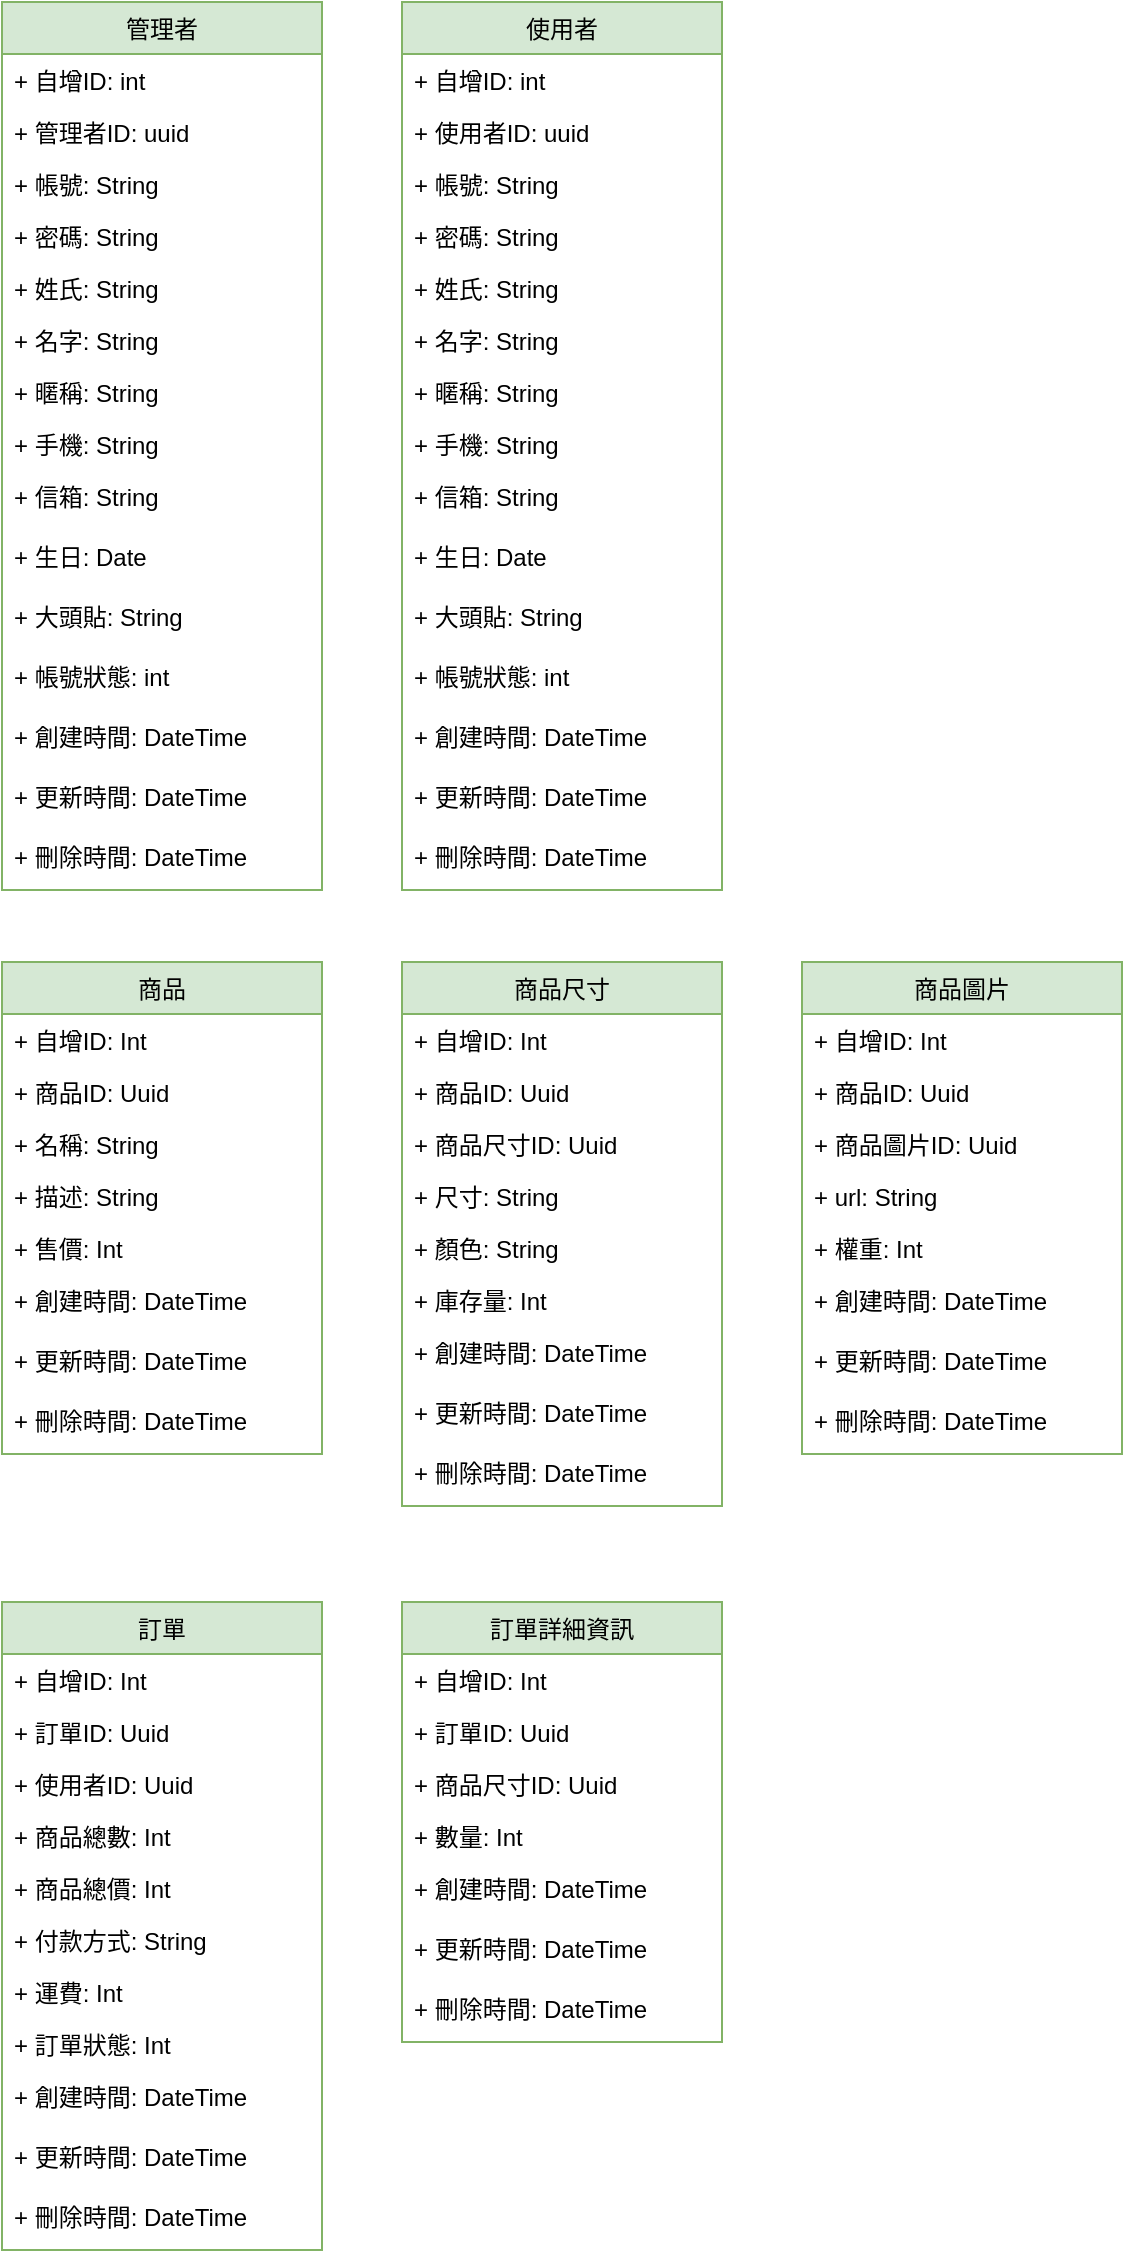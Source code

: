 <mxfile version="14.5.1" type="device"><diagram id="C5RBs43oDa-KdzZeNtuy" name="Page-1"><mxGraphModel dx="786" dy="625" grid="1" gridSize="10" guides="1" tooltips="1" connect="1" arrows="1" fold="1" page="1" pageScale="1" pageWidth="827" pageHeight="1169" math="0" shadow="0"><root><mxCell id="WIyWlLk6GJQsqaUBKTNV-0"/><mxCell id="WIyWlLk6GJQsqaUBKTNV-1" parent="WIyWlLk6GJQsqaUBKTNV-0"/><mxCell id="1y0_K7UkemjhAfGHXKIG-6" value="使用者" style="swimlane;fontStyle=0;childLayout=stackLayout;horizontal=1;startSize=26;fillColor=#d5e8d4;horizontalStack=0;resizeParent=1;resizeParentMax=0;resizeLast=0;collapsible=1;marginBottom=0;strokeColor=#82b366;" vertex="1" parent="WIyWlLk6GJQsqaUBKTNV-1"><mxGeometry x="240" y="40" width="160" height="444" as="geometry"><mxRectangle x="40" y="40" width="70" height="26" as="alternateBounds"/></mxGeometry></mxCell><mxCell id="1y0_K7UkemjhAfGHXKIG-44" value="+ 自增ID: int" style="text;strokeColor=none;fillColor=none;align=left;verticalAlign=top;spacingLeft=4;spacingRight=4;overflow=hidden;rotatable=0;points=[[0,0.5],[1,0.5]];portConstraint=eastwest;" vertex="1" parent="1y0_K7UkemjhAfGHXKIG-6"><mxGeometry y="26" width="160" height="26" as="geometry"/></mxCell><mxCell id="1y0_K7UkemjhAfGHXKIG-45" value="+ 使用者ID: uuid" style="text;strokeColor=none;fillColor=none;align=left;verticalAlign=top;spacingLeft=4;spacingRight=4;overflow=hidden;rotatable=0;points=[[0,0.5],[1,0.5]];portConstraint=eastwest;" vertex="1" parent="1y0_K7UkemjhAfGHXKIG-6"><mxGeometry y="52" width="160" height="26" as="geometry"/></mxCell><mxCell id="1y0_K7UkemjhAfGHXKIG-20" value="+ 帳號: String" style="text;strokeColor=none;fillColor=none;align=left;verticalAlign=top;spacingLeft=4;spacingRight=4;overflow=hidden;rotatable=0;points=[[0,0.5],[1,0.5]];portConstraint=eastwest;" vertex="1" parent="1y0_K7UkemjhAfGHXKIG-6"><mxGeometry y="78" width="160" height="26" as="geometry"/></mxCell><mxCell id="1y0_K7UkemjhAfGHXKIG-21" value="+ 密碼: String" style="text;strokeColor=none;fillColor=none;align=left;verticalAlign=top;spacingLeft=4;spacingRight=4;overflow=hidden;rotatable=0;points=[[0,0.5],[1,0.5]];portConstraint=eastwest;" vertex="1" parent="1y0_K7UkemjhAfGHXKIG-6"><mxGeometry y="104" width="160" height="26" as="geometry"/></mxCell><mxCell id="1y0_K7UkemjhAfGHXKIG-7" value="+ 姓氏: String" style="text;strokeColor=none;fillColor=none;align=left;verticalAlign=top;spacingLeft=4;spacingRight=4;overflow=hidden;rotatable=0;points=[[0,0.5],[1,0.5]];portConstraint=eastwest;" vertex="1" parent="1y0_K7UkemjhAfGHXKIG-6"><mxGeometry y="130" width="160" height="26" as="geometry"/></mxCell><mxCell id="1y0_K7UkemjhAfGHXKIG-8" value="+ 名字: String" style="text;strokeColor=none;fillColor=none;align=left;verticalAlign=top;spacingLeft=4;spacingRight=4;overflow=hidden;rotatable=0;points=[[0,0.5],[1,0.5]];portConstraint=eastwest;" vertex="1" parent="1y0_K7UkemjhAfGHXKIG-6"><mxGeometry y="156" width="160" height="26" as="geometry"/></mxCell><mxCell id="1y0_K7UkemjhAfGHXKIG-43" value="+ 暱稱: String" style="text;strokeColor=none;fillColor=none;align=left;verticalAlign=top;spacingLeft=4;spacingRight=4;overflow=hidden;rotatable=0;points=[[0,0.5],[1,0.5]];portConstraint=eastwest;" vertex="1" parent="1y0_K7UkemjhAfGHXKIG-6"><mxGeometry y="182" width="160" height="26" as="geometry"/></mxCell><mxCell id="1y0_K7UkemjhAfGHXKIG-22" value="+ 手機: String" style="text;strokeColor=none;fillColor=none;align=left;verticalAlign=top;spacingLeft=4;spacingRight=4;overflow=hidden;rotatable=0;points=[[0,0.5],[1,0.5]];portConstraint=eastwest;" vertex="1" parent="1y0_K7UkemjhAfGHXKIG-6"><mxGeometry y="208" width="160" height="26" as="geometry"/></mxCell><mxCell id="1y0_K7UkemjhAfGHXKIG-37" value="+ 信箱: String" style="text;strokeColor=none;fillColor=none;align=left;verticalAlign=top;spacingLeft=4;spacingRight=4;overflow=hidden;rotatable=0;points=[[0,0.5],[1,0.5]];portConstraint=eastwest;" vertex="1" parent="1y0_K7UkemjhAfGHXKIG-6"><mxGeometry y="234" width="160" height="30" as="geometry"/></mxCell><mxCell id="1y0_K7UkemjhAfGHXKIG-9" value="+ 生日: Date" style="text;strokeColor=none;fillColor=none;align=left;verticalAlign=top;spacingLeft=4;spacingRight=4;overflow=hidden;rotatable=0;points=[[0,0.5],[1,0.5]];portConstraint=eastwest;" vertex="1" parent="1y0_K7UkemjhAfGHXKIG-6"><mxGeometry y="264" width="160" height="30" as="geometry"/></mxCell><mxCell id="1y0_K7UkemjhAfGHXKIG-42" value="+ 大頭貼: String" style="text;strokeColor=none;fillColor=none;align=left;verticalAlign=top;spacingLeft=4;spacingRight=4;overflow=hidden;rotatable=0;points=[[0,0.5],[1,0.5]];portConstraint=eastwest;" vertex="1" parent="1y0_K7UkemjhAfGHXKIG-6"><mxGeometry y="294" width="160" height="30" as="geometry"/></mxCell><mxCell id="1y0_K7UkemjhAfGHXKIG-39" value="+ 帳號狀態: int" style="text;strokeColor=none;fillColor=none;align=left;verticalAlign=top;spacingLeft=4;spacingRight=4;overflow=hidden;rotatable=0;points=[[0,0.5],[1,0.5]];portConstraint=eastwest;" vertex="1" parent="1y0_K7UkemjhAfGHXKIG-6"><mxGeometry y="324" width="160" height="30" as="geometry"/></mxCell><mxCell id="1y0_K7UkemjhAfGHXKIG-40" value="+ 創建時間: DateTime" style="text;strokeColor=none;fillColor=none;align=left;verticalAlign=top;spacingLeft=4;spacingRight=4;overflow=hidden;rotatable=0;points=[[0,0.5],[1,0.5]];portConstraint=eastwest;" vertex="1" parent="1y0_K7UkemjhAfGHXKIG-6"><mxGeometry y="354" width="160" height="30" as="geometry"/></mxCell><mxCell id="1y0_K7UkemjhAfGHXKIG-41" value="+ 更新時間: DateTime" style="text;strokeColor=none;fillColor=none;align=left;verticalAlign=top;spacingLeft=4;spacingRight=4;overflow=hidden;rotatable=0;points=[[0,0.5],[1,0.5]];portConstraint=eastwest;" vertex="1" parent="1y0_K7UkemjhAfGHXKIG-6"><mxGeometry y="384" width="160" height="30" as="geometry"/></mxCell><mxCell id="1y0_K7UkemjhAfGHXKIG-38" value="+ 刪除時間: DateTime" style="text;strokeColor=none;fillColor=none;align=left;verticalAlign=top;spacingLeft=4;spacingRight=4;overflow=hidden;rotatable=0;points=[[0,0.5],[1,0.5]];portConstraint=eastwest;" vertex="1" parent="1y0_K7UkemjhAfGHXKIG-6"><mxGeometry y="414" width="160" height="30" as="geometry"/></mxCell><mxCell id="1y0_K7UkemjhAfGHXKIG-30" value="商品" style="swimlane;fontStyle=0;childLayout=stackLayout;horizontal=1;startSize=26;fillColor=#d5e8d4;horizontalStack=0;resizeParent=1;resizeParentMax=0;resizeLast=0;collapsible=1;marginBottom=0;strokeColor=#82b366;" vertex="1" parent="WIyWlLk6GJQsqaUBKTNV-1"><mxGeometry x="40" y="520" width="160" height="246" as="geometry"/></mxCell><mxCell id="1y0_K7UkemjhAfGHXKIG-31" value="+ 自增ID: Int" style="text;strokeColor=none;fillColor=none;align=left;verticalAlign=top;spacingLeft=4;spacingRight=4;overflow=hidden;rotatable=0;points=[[0,0.5],[1,0.5]];portConstraint=eastwest;" vertex="1" parent="1y0_K7UkemjhAfGHXKIG-30"><mxGeometry y="26" width="160" height="26" as="geometry"/></mxCell><mxCell id="1y0_K7UkemjhAfGHXKIG-32" value="+ 商品ID: Uuid" style="text;strokeColor=none;fillColor=none;align=left;verticalAlign=top;spacingLeft=4;spacingRight=4;overflow=hidden;rotatable=0;points=[[0,0.5],[1,0.5]];portConstraint=eastwest;" vertex="1" parent="1y0_K7UkemjhAfGHXKIG-30"><mxGeometry y="52" width="160" height="26" as="geometry"/></mxCell><mxCell id="1y0_K7UkemjhAfGHXKIG-33" value="+ 名稱: String" style="text;strokeColor=none;fillColor=none;align=left;verticalAlign=top;spacingLeft=4;spacingRight=4;overflow=hidden;rotatable=0;points=[[0,0.5],[1,0.5]];portConstraint=eastwest;" vertex="1" parent="1y0_K7UkemjhAfGHXKIG-30"><mxGeometry y="78" width="160" height="26" as="geometry"/></mxCell><mxCell id="1y0_K7UkemjhAfGHXKIG-117" value="+ 描述: String" style="text;strokeColor=none;fillColor=none;align=left;verticalAlign=top;spacingLeft=4;spacingRight=4;overflow=hidden;rotatable=0;points=[[0,0.5],[1,0.5]];portConstraint=eastwest;" vertex="1" parent="1y0_K7UkemjhAfGHXKIG-30"><mxGeometry y="104" width="160" height="26" as="geometry"/></mxCell><mxCell id="1y0_K7UkemjhAfGHXKIG-34" value="+ 售價: Int" style="text;strokeColor=none;fillColor=none;align=left;verticalAlign=top;spacingLeft=4;spacingRight=4;overflow=hidden;rotatable=0;points=[[0,0.5],[1,0.5]];portConstraint=eastwest;" vertex="1" parent="1y0_K7UkemjhAfGHXKIG-30"><mxGeometry y="130" width="160" height="26" as="geometry"/></mxCell><mxCell id="1y0_K7UkemjhAfGHXKIG-36" value="+ 創建時間: DateTime" style="text;strokeColor=none;fillColor=none;align=left;verticalAlign=top;spacingLeft=4;spacingRight=4;overflow=hidden;rotatable=0;points=[[0,0.5],[1,0.5]];portConstraint=eastwest;" vertex="1" parent="1y0_K7UkemjhAfGHXKIG-30"><mxGeometry y="156" width="160" height="30" as="geometry"/></mxCell><mxCell id="1y0_K7UkemjhAfGHXKIG-74" value="+ 更新時間: DateTime" style="text;strokeColor=none;fillColor=none;align=left;verticalAlign=top;spacingLeft=4;spacingRight=4;overflow=hidden;rotatable=0;points=[[0,0.5],[1,0.5]];portConstraint=eastwest;" vertex="1" parent="1y0_K7UkemjhAfGHXKIG-30"><mxGeometry y="186" width="160" height="30" as="geometry"/></mxCell><mxCell id="1y0_K7UkemjhAfGHXKIG-79" value="+ 刪除時間: DateTime" style="text;strokeColor=none;fillColor=none;align=left;verticalAlign=top;spacingLeft=4;spacingRight=4;overflow=hidden;rotatable=0;points=[[0,0.5],[1,0.5]];portConstraint=eastwest;" vertex="1" parent="1y0_K7UkemjhAfGHXKIG-30"><mxGeometry y="216" width="160" height="30" as="geometry"/></mxCell><mxCell id="1y0_K7UkemjhAfGHXKIG-58" value="管理者" style="swimlane;fontStyle=0;childLayout=stackLayout;horizontal=1;startSize=26;fillColor=#d5e8d4;horizontalStack=0;resizeParent=1;resizeParentMax=0;resizeLast=0;collapsible=1;marginBottom=0;strokeColor=#82b366;" vertex="1" parent="WIyWlLk6GJQsqaUBKTNV-1"><mxGeometry x="40" y="40" width="160" height="444" as="geometry"><mxRectangle x="40" y="40" width="70" height="26" as="alternateBounds"/></mxGeometry></mxCell><mxCell id="1y0_K7UkemjhAfGHXKIG-59" value="+ 自增ID: int" style="text;strokeColor=none;fillColor=none;align=left;verticalAlign=top;spacingLeft=4;spacingRight=4;overflow=hidden;rotatable=0;points=[[0,0.5],[1,0.5]];portConstraint=eastwest;" vertex="1" parent="1y0_K7UkemjhAfGHXKIG-58"><mxGeometry y="26" width="160" height="26" as="geometry"/></mxCell><mxCell id="1y0_K7UkemjhAfGHXKIG-60" value="+ 管理者ID: uuid" style="text;strokeColor=none;fillColor=none;align=left;verticalAlign=top;spacingLeft=4;spacingRight=4;overflow=hidden;rotatable=0;points=[[0,0.5],[1,0.5]];portConstraint=eastwest;" vertex="1" parent="1y0_K7UkemjhAfGHXKIG-58"><mxGeometry y="52" width="160" height="26" as="geometry"/></mxCell><mxCell id="1y0_K7UkemjhAfGHXKIG-61" value="+ 帳號: String" style="text;strokeColor=none;fillColor=none;align=left;verticalAlign=top;spacingLeft=4;spacingRight=4;overflow=hidden;rotatable=0;points=[[0,0.5],[1,0.5]];portConstraint=eastwest;" vertex="1" parent="1y0_K7UkemjhAfGHXKIG-58"><mxGeometry y="78" width="160" height="26" as="geometry"/></mxCell><mxCell id="1y0_K7UkemjhAfGHXKIG-62" value="+ 密碼: String" style="text;strokeColor=none;fillColor=none;align=left;verticalAlign=top;spacingLeft=4;spacingRight=4;overflow=hidden;rotatable=0;points=[[0,0.5],[1,0.5]];portConstraint=eastwest;" vertex="1" parent="1y0_K7UkemjhAfGHXKIG-58"><mxGeometry y="104" width="160" height="26" as="geometry"/></mxCell><mxCell id="1y0_K7UkemjhAfGHXKIG-63" value="+ 姓氏: String" style="text;strokeColor=none;fillColor=none;align=left;verticalAlign=top;spacingLeft=4;spacingRight=4;overflow=hidden;rotatable=0;points=[[0,0.5],[1,0.5]];portConstraint=eastwest;" vertex="1" parent="1y0_K7UkemjhAfGHXKIG-58"><mxGeometry y="130" width="160" height="26" as="geometry"/></mxCell><mxCell id="1y0_K7UkemjhAfGHXKIG-64" value="+ 名字: String" style="text;strokeColor=none;fillColor=none;align=left;verticalAlign=top;spacingLeft=4;spacingRight=4;overflow=hidden;rotatable=0;points=[[0,0.5],[1,0.5]];portConstraint=eastwest;" vertex="1" parent="1y0_K7UkemjhAfGHXKIG-58"><mxGeometry y="156" width="160" height="26" as="geometry"/></mxCell><mxCell id="1y0_K7UkemjhAfGHXKIG-65" value="+ 暱稱: String" style="text;strokeColor=none;fillColor=none;align=left;verticalAlign=top;spacingLeft=4;spacingRight=4;overflow=hidden;rotatable=0;points=[[0,0.5],[1,0.5]];portConstraint=eastwest;" vertex="1" parent="1y0_K7UkemjhAfGHXKIG-58"><mxGeometry y="182" width="160" height="26" as="geometry"/></mxCell><mxCell id="1y0_K7UkemjhAfGHXKIG-66" value="+ 手機: String" style="text;strokeColor=none;fillColor=none;align=left;verticalAlign=top;spacingLeft=4;spacingRight=4;overflow=hidden;rotatable=0;points=[[0,0.5],[1,0.5]];portConstraint=eastwest;" vertex="1" parent="1y0_K7UkemjhAfGHXKIG-58"><mxGeometry y="208" width="160" height="26" as="geometry"/></mxCell><mxCell id="1y0_K7UkemjhAfGHXKIG-67" value="+ 信箱: String" style="text;strokeColor=none;fillColor=none;align=left;verticalAlign=top;spacingLeft=4;spacingRight=4;overflow=hidden;rotatable=0;points=[[0,0.5],[1,0.5]];portConstraint=eastwest;" vertex="1" parent="1y0_K7UkemjhAfGHXKIG-58"><mxGeometry y="234" width="160" height="30" as="geometry"/></mxCell><mxCell id="1y0_K7UkemjhAfGHXKIG-68" value="+ 生日: Date" style="text;strokeColor=none;fillColor=none;align=left;verticalAlign=top;spacingLeft=4;spacingRight=4;overflow=hidden;rotatable=0;points=[[0,0.5],[1,0.5]];portConstraint=eastwest;" vertex="1" parent="1y0_K7UkemjhAfGHXKIG-58"><mxGeometry y="264" width="160" height="30" as="geometry"/></mxCell><mxCell id="1y0_K7UkemjhAfGHXKIG-69" value="+ 大頭貼: String" style="text;strokeColor=none;fillColor=none;align=left;verticalAlign=top;spacingLeft=4;spacingRight=4;overflow=hidden;rotatable=0;points=[[0,0.5],[1,0.5]];portConstraint=eastwest;" vertex="1" parent="1y0_K7UkemjhAfGHXKIG-58"><mxGeometry y="294" width="160" height="30" as="geometry"/></mxCell><mxCell id="1y0_K7UkemjhAfGHXKIG-70" value="+ 帳號狀態: int" style="text;strokeColor=none;fillColor=none;align=left;verticalAlign=top;spacingLeft=4;spacingRight=4;overflow=hidden;rotatable=0;points=[[0,0.5],[1,0.5]];portConstraint=eastwest;" vertex="1" parent="1y0_K7UkemjhAfGHXKIG-58"><mxGeometry y="324" width="160" height="30" as="geometry"/></mxCell><mxCell id="1y0_K7UkemjhAfGHXKIG-71" value="+ 創建時間: DateTime" style="text;strokeColor=none;fillColor=none;align=left;verticalAlign=top;spacingLeft=4;spacingRight=4;overflow=hidden;rotatable=0;points=[[0,0.5],[1,0.5]];portConstraint=eastwest;" vertex="1" parent="1y0_K7UkemjhAfGHXKIG-58"><mxGeometry y="354" width="160" height="30" as="geometry"/></mxCell><mxCell id="1y0_K7UkemjhAfGHXKIG-72" value="+ 更新時間: DateTime" style="text;strokeColor=none;fillColor=none;align=left;verticalAlign=top;spacingLeft=4;spacingRight=4;overflow=hidden;rotatable=0;points=[[0,0.5],[1,0.5]];portConstraint=eastwest;" vertex="1" parent="1y0_K7UkemjhAfGHXKIG-58"><mxGeometry y="384" width="160" height="30" as="geometry"/></mxCell><mxCell id="1y0_K7UkemjhAfGHXKIG-73" value="+ 刪除時間: DateTime" style="text;strokeColor=none;fillColor=none;align=left;verticalAlign=top;spacingLeft=4;spacingRight=4;overflow=hidden;rotatable=0;points=[[0,0.5],[1,0.5]];portConstraint=eastwest;" vertex="1" parent="1y0_K7UkemjhAfGHXKIG-58"><mxGeometry y="414" width="160" height="30" as="geometry"/></mxCell><mxCell id="1y0_K7UkemjhAfGHXKIG-81" value="商品尺寸" style="swimlane;fontStyle=0;childLayout=stackLayout;horizontal=1;startSize=26;fillColor=#d5e8d4;horizontalStack=0;resizeParent=1;resizeParentMax=0;resizeLast=0;collapsible=1;marginBottom=0;strokeColor=#82b366;" vertex="1" parent="WIyWlLk6GJQsqaUBKTNV-1"><mxGeometry x="240" y="520" width="160" height="272" as="geometry"/></mxCell><mxCell id="1y0_K7UkemjhAfGHXKIG-82" value="+ 自增ID: Int" style="text;strokeColor=none;fillColor=none;align=left;verticalAlign=top;spacingLeft=4;spacingRight=4;overflow=hidden;rotatable=0;points=[[0,0.5],[1,0.5]];portConstraint=eastwest;" vertex="1" parent="1y0_K7UkemjhAfGHXKIG-81"><mxGeometry y="26" width="160" height="26" as="geometry"/></mxCell><mxCell id="1y0_K7UkemjhAfGHXKIG-83" value="+ 商品ID: Uuid" style="text;strokeColor=none;fillColor=none;align=left;verticalAlign=top;spacingLeft=4;spacingRight=4;overflow=hidden;rotatable=0;points=[[0,0.5],[1,0.5]];portConstraint=eastwest;" vertex="1" parent="1y0_K7UkemjhAfGHXKIG-81"><mxGeometry y="52" width="160" height="26" as="geometry"/></mxCell><mxCell id="1y0_K7UkemjhAfGHXKIG-84" value="+ 商品尺寸ID: Uuid" style="text;strokeColor=none;fillColor=none;align=left;verticalAlign=top;spacingLeft=4;spacingRight=4;overflow=hidden;rotatable=0;points=[[0,0.5],[1,0.5]];portConstraint=eastwest;" vertex="1" parent="1y0_K7UkemjhAfGHXKIG-81"><mxGeometry y="78" width="160" height="26" as="geometry"/></mxCell><mxCell id="1y0_K7UkemjhAfGHXKIG-85" value="+ 尺寸: String" style="text;strokeColor=none;fillColor=none;align=left;verticalAlign=top;spacingLeft=4;spacingRight=4;overflow=hidden;rotatable=0;points=[[0,0.5],[1,0.5]];portConstraint=eastwest;" vertex="1" parent="1y0_K7UkemjhAfGHXKIG-81"><mxGeometry y="104" width="160" height="26" as="geometry"/></mxCell><mxCell id="1y0_K7UkemjhAfGHXKIG-89" value="+ 顏色: String" style="text;strokeColor=none;fillColor=none;align=left;verticalAlign=top;spacingLeft=4;spacingRight=4;overflow=hidden;rotatable=0;points=[[0,0.5],[1,0.5]];portConstraint=eastwest;" vertex="1" parent="1y0_K7UkemjhAfGHXKIG-81"><mxGeometry y="130" width="160" height="26" as="geometry"/></mxCell><mxCell id="1y0_K7UkemjhAfGHXKIG-90" value="+ 庫存量: Int" style="text;strokeColor=none;fillColor=none;align=left;verticalAlign=top;spacingLeft=4;spacingRight=4;overflow=hidden;rotatable=0;points=[[0,0.5],[1,0.5]];portConstraint=eastwest;" vertex="1" parent="1y0_K7UkemjhAfGHXKIG-81"><mxGeometry y="156" width="160" height="26" as="geometry"/></mxCell><mxCell id="1y0_K7UkemjhAfGHXKIG-86" value="+ 創建時間: DateTime" style="text;strokeColor=none;fillColor=none;align=left;verticalAlign=top;spacingLeft=4;spacingRight=4;overflow=hidden;rotatable=0;points=[[0,0.5],[1,0.5]];portConstraint=eastwest;" vertex="1" parent="1y0_K7UkemjhAfGHXKIG-81"><mxGeometry y="182" width="160" height="30" as="geometry"/></mxCell><mxCell id="1y0_K7UkemjhAfGHXKIG-87" value="+ 更新時間: DateTime" style="text;strokeColor=none;fillColor=none;align=left;verticalAlign=top;spacingLeft=4;spacingRight=4;overflow=hidden;rotatable=0;points=[[0,0.5],[1,0.5]];portConstraint=eastwest;" vertex="1" parent="1y0_K7UkemjhAfGHXKIG-81"><mxGeometry y="212" width="160" height="30" as="geometry"/></mxCell><mxCell id="1y0_K7UkemjhAfGHXKIG-88" value="+ 刪除時間: DateTime" style="text;strokeColor=none;fillColor=none;align=left;verticalAlign=top;spacingLeft=4;spacingRight=4;overflow=hidden;rotatable=0;points=[[0,0.5],[1,0.5]];portConstraint=eastwest;" vertex="1" parent="1y0_K7UkemjhAfGHXKIG-81"><mxGeometry y="242" width="160" height="30" as="geometry"/></mxCell><mxCell id="1y0_K7UkemjhAfGHXKIG-91" value="商品圖片" style="swimlane;fontStyle=0;childLayout=stackLayout;horizontal=1;startSize=26;fillColor=#d5e8d4;horizontalStack=0;resizeParent=1;resizeParentMax=0;resizeLast=0;collapsible=1;marginBottom=0;strokeColor=#82b366;" vertex="1" parent="WIyWlLk6GJQsqaUBKTNV-1"><mxGeometry x="440" y="520" width="160" height="246" as="geometry"/></mxCell><mxCell id="1y0_K7UkemjhAfGHXKIG-92" value="+ 自增ID: Int" style="text;strokeColor=none;fillColor=none;align=left;verticalAlign=top;spacingLeft=4;spacingRight=4;overflow=hidden;rotatable=0;points=[[0,0.5],[1,0.5]];portConstraint=eastwest;" vertex="1" parent="1y0_K7UkemjhAfGHXKIG-91"><mxGeometry y="26" width="160" height="26" as="geometry"/></mxCell><mxCell id="1y0_K7UkemjhAfGHXKIG-93" value="+ 商品ID: Uuid" style="text;strokeColor=none;fillColor=none;align=left;verticalAlign=top;spacingLeft=4;spacingRight=4;overflow=hidden;rotatable=0;points=[[0,0.5],[1,0.5]];portConstraint=eastwest;" vertex="1" parent="1y0_K7UkemjhAfGHXKIG-91"><mxGeometry y="52" width="160" height="26" as="geometry"/></mxCell><mxCell id="1y0_K7UkemjhAfGHXKIG-99" value="+ 商品圖片ID: Uuid" style="text;strokeColor=none;fillColor=none;align=left;verticalAlign=top;spacingLeft=4;spacingRight=4;overflow=hidden;rotatable=0;points=[[0,0.5],[1,0.5]];portConstraint=eastwest;" vertex="1" parent="1y0_K7UkemjhAfGHXKIG-91"><mxGeometry y="78" width="160" height="26" as="geometry"/></mxCell><mxCell id="1y0_K7UkemjhAfGHXKIG-100" value="+ url: String" style="text;strokeColor=none;fillColor=none;align=left;verticalAlign=top;spacingLeft=4;spacingRight=4;overflow=hidden;rotatable=0;points=[[0,0.5],[1,0.5]];portConstraint=eastwest;" vertex="1" parent="1y0_K7UkemjhAfGHXKIG-91"><mxGeometry y="104" width="160" height="26" as="geometry"/></mxCell><mxCell id="1y0_K7UkemjhAfGHXKIG-94" value="+ 權重: Int" style="text;strokeColor=none;fillColor=none;align=left;verticalAlign=top;spacingLeft=4;spacingRight=4;overflow=hidden;rotatable=0;points=[[0,0.5],[1,0.5]];portConstraint=eastwest;" vertex="1" parent="1y0_K7UkemjhAfGHXKIG-91"><mxGeometry y="130" width="160" height="26" as="geometry"/></mxCell><mxCell id="1y0_K7UkemjhAfGHXKIG-96" value="+ 創建時間: DateTime" style="text;strokeColor=none;fillColor=none;align=left;verticalAlign=top;spacingLeft=4;spacingRight=4;overflow=hidden;rotatable=0;points=[[0,0.5],[1,0.5]];portConstraint=eastwest;" vertex="1" parent="1y0_K7UkemjhAfGHXKIG-91"><mxGeometry y="156" width="160" height="30" as="geometry"/></mxCell><mxCell id="1y0_K7UkemjhAfGHXKIG-97" value="+ 更新時間: DateTime" style="text;strokeColor=none;fillColor=none;align=left;verticalAlign=top;spacingLeft=4;spacingRight=4;overflow=hidden;rotatable=0;points=[[0,0.5],[1,0.5]];portConstraint=eastwest;" vertex="1" parent="1y0_K7UkemjhAfGHXKIG-91"><mxGeometry y="186" width="160" height="30" as="geometry"/></mxCell><mxCell id="1y0_K7UkemjhAfGHXKIG-98" value="+ 刪除時間: DateTime" style="text;strokeColor=none;fillColor=none;align=left;verticalAlign=top;spacingLeft=4;spacingRight=4;overflow=hidden;rotatable=0;points=[[0,0.5],[1,0.5]];portConstraint=eastwest;" vertex="1" parent="1y0_K7UkemjhAfGHXKIG-91"><mxGeometry y="216" width="160" height="30" as="geometry"/></mxCell><mxCell id="1y0_K7UkemjhAfGHXKIG-101" value="訂單" style="swimlane;fontStyle=0;childLayout=stackLayout;horizontal=1;startSize=26;fillColor=#d5e8d4;horizontalStack=0;resizeParent=1;resizeParentMax=0;resizeLast=0;collapsible=1;marginBottom=0;strokeColor=#82b366;" vertex="1" parent="WIyWlLk6GJQsqaUBKTNV-1"><mxGeometry x="40" y="840" width="160" height="324" as="geometry"/></mxCell><mxCell id="1y0_K7UkemjhAfGHXKIG-102" value="+ 自增ID: Int" style="text;strokeColor=none;fillColor=none;align=left;verticalAlign=top;spacingLeft=4;spacingRight=4;overflow=hidden;rotatable=0;points=[[0,0.5],[1,0.5]];portConstraint=eastwest;" vertex="1" parent="1y0_K7UkemjhAfGHXKIG-101"><mxGeometry y="26" width="160" height="26" as="geometry"/></mxCell><mxCell id="1y0_K7UkemjhAfGHXKIG-103" value="+ 訂單ID: Uuid" style="text;strokeColor=none;fillColor=none;align=left;verticalAlign=top;spacingLeft=4;spacingRight=4;overflow=hidden;rotatable=0;points=[[0,0.5],[1,0.5]];portConstraint=eastwest;" vertex="1" parent="1y0_K7UkemjhAfGHXKIG-101"><mxGeometry y="52" width="160" height="26" as="geometry"/></mxCell><mxCell id="1y0_K7UkemjhAfGHXKIG-104" value="+ 使用者ID: Uuid" style="text;strokeColor=none;fillColor=none;align=left;verticalAlign=top;spacingLeft=4;spacingRight=4;overflow=hidden;rotatable=0;points=[[0,0.5],[1,0.5]];portConstraint=eastwest;" vertex="1" parent="1y0_K7UkemjhAfGHXKIG-101"><mxGeometry y="78" width="160" height="26" as="geometry"/></mxCell><mxCell id="1y0_K7UkemjhAfGHXKIG-105" value="+ 商品總數: Int" style="text;strokeColor=none;fillColor=none;align=left;verticalAlign=top;spacingLeft=4;spacingRight=4;overflow=hidden;rotatable=0;points=[[0,0.5],[1,0.5]];portConstraint=eastwest;" vertex="1" parent="1y0_K7UkemjhAfGHXKIG-101"><mxGeometry y="104" width="160" height="26" as="geometry"/></mxCell><mxCell id="1y0_K7UkemjhAfGHXKIG-118" value="+ 商品總價: Int" style="text;strokeColor=none;fillColor=none;align=left;verticalAlign=top;spacingLeft=4;spacingRight=4;overflow=hidden;rotatable=0;points=[[0,0.5],[1,0.5]];portConstraint=eastwest;" vertex="1" parent="1y0_K7UkemjhAfGHXKIG-101"><mxGeometry y="130" width="160" height="26" as="geometry"/></mxCell><mxCell id="1y0_K7UkemjhAfGHXKIG-119" value="+ 付款方式: String" style="text;strokeColor=none;fillColor=none;align=left;verticalAlign=top;spacingLeft=4;spacingRight=4;overflow=hidden;rotatable=0;points=[[0,0.5],[1,0.5]];portConstraint=eastwest;" vertex="1" parent="1y0_K7UkemjhAfGHXKIG-101"><mxGeometry y="156" width="160" height="26" as="geometry"/></mxCell><mxCell id="1y0_K7UkemjhAfGHXKIG-120" value="+ 運費: Int" style="text;strokeColor=none;fillColor=none;align=left;verticalAlign=top;spacingLeft=4;spacingRight=4;overflow=hidden;rotatable=0;points=[[0,0.5],[1,0.5]];portConstraint=eastwest;" vertex="1" parent="1y0_K7UkemjhAfGHXKIG-101"><mxGeometry y="182" width="160" height="26" as="geometry"/></mxCell><mxCell id="1y0_K7UkemjhAfGHXKIG-121" value="+ 訂單狀態: Int" style="text;strokeColor=none;fillColor=none;align=left;verticalAlign=top;spacingLeft=4;spacingRight=4;overflow=hidden;rotatable=0;points=[[0,0.5],[1,0.5]];portConstraint=eastwest;" vertex="1" parent="1y0_K7UkemjhAfGHXKIG-101"><mxGeometry y="208" width="160" height="26" as="geometry"/></mxCell><mxCell id="1y0_K7UkemjhAfGHXKIG-106" value="+ 創建時間: DateTime" style="text;strokeColor=none;fillColor=none;align=left;verticalAlign=top;spacingLeft=4;spacingRight=4;overflow=hidden;rotatable=0;points=[[0,0.5],[1,0.5]];portConstraint=eastwest;" vertex="1" parent="1y0_K7UkemjhAfGHXKIG-101"><mxGeometry y="234" width="160" height="30" as="geometry"/></mxCell><mxCell id="1y0_K7UkemjhAfGHXKIG-107" value="+ 更新時間: DateTime" style="text;strokeColor=none;fillColor=none;align=left;verticalAlign=top;spacingLeft=4;spacingRight=4;overflow=hidden;rotatable=0;points=[[0,0.5],[1,0.5]];portConstraint=eastwest;" vertex="1" parent="1y0_K7UkemjhAfGHXKIG-101"><mxGeometry y="264" width="160" height="30" as="geometry"/></mxCell><mxCell id="1y0_K7UkemjhAfGHXKIG-108" value="+ 刪除時間: DateTime" style="text;strokeColor=none;fillColor=none;align=left;verticalAlign=top;spacingLeft=4;spacingRight=4;overflow=hidden;rotatable=0;points=[[0,0.5],[1,0.5]];portConstraint=eastwest;" vertex="1" parent="1y0_K7UkemjhAfGHXKIG-101"><mxGeometry y="294" width="160" height="30" as="geometry"/></mxCell><mxCell id="1y0_K7UkemjhAfGHXKIG-109" value="訂單詳細資訊" style="swimlane;fontStyle=0;childLayout=stackLayout;horizontal=1;startSize=26;fillColor=#d5e8d4;horizontalStack=0;resizeParent=1;resizeParentMax=0;resizeLast=0;collapsible=1;marginBottom=0;strokeColor=#82b366;" vertex="1" parent="WIyWlLk6GJQsqaUBKTNV-1"><mxGeometry x="240" y="840" width="160" height="220" as="geometry"/></mxCell><mxCell id="1y0_K7UkemjhAfGHXKIG-110" value="+ 自增ID: Int" style="text;strokeColor=none;fillColor=none;align=left;verticalAlign=top;spacingLeft=4;spacingRight=4;overflow=hidden;rotatable=0;points=[[0,0.5],[1,0.5]];portConstraint=eastwest;" vertex="1" parent="1y0_K7UkemjhAfGHXKIG-109"><mxGeometry y="26" width="160" height="26" as="geometry"/></mxCell><mxCell id="1y0_K7UkemjhAfGHXKIG-111" value="+ 訂單ID: Uuid" style="text;strokeColor=none;fillColor=none;align=left;verticalAlign=top;spacingLeft=4;spacingRight=4;overflow=hidden;rotatable=0;points=[[0,0.5],[1,0.5]];portConstraint=eastwest;" vertex="1" parent="1y0_K7UkemjhAfGHXKIG-109"><mxGeometry y="52" width="160" height="26" as="geometry"/></mxCell><mxCell id="1y0_K7UkemjhAfGHXKIG-123" value="+ 商品尺寸ID: Uuid" style="text;strokeColor=none;fillColor=none;align=left;verticalAlign=top;spacingLeft=4;spacingRight=4;overflow=hidden;rotatable=0;points=[[0,0.5],[1,0.5]];portConstraint=eastwest;" vertex="1" parent="1y0_K7UkemjhAfGHXKIG-109"><mxGeometry y="78" width="160" height="26" as="geometry"/></mxCell><mxCell id="1y0_K7UkemjhAfGHXKIG-122" value="+ 數量: Int" style="text;strokeColor=none;fillColor=none;align=left;verticalAlign=top;spacingLeft=4;spacingRight=4;overflow=hidden;rotatable=0;points=[[0,0.5],[1,0.5]];portConstraint=eastwest;" vertex="1" parent="1y0_K7UkemjhAfGHXKIG-109"><mxGeometry y="104" width="160" height="26" as="geometry"/></mxCell><mxCell id="1y0_K7UkemjhAfGHXKIG-114" value="+ 創建時間: DateTime" style="text;strokeColor=none;fillColor=none;align=left;verticalAlign=top;spacingLeft=4;spacingRight=4;overflow=hidden;rotatable=0;points=[[0,0.5],[1,0.5]];portConstraint=eastwest;" vertex="1" parent="1y0_K7UkemjhAfGHXKIG-109"><mxGeometry y="130" width="160" height="30" as="geometry"/></mxCell><mxCell id="1y0_K7UkemjhAfGHXKIG-115" value="+ 更新時間: DateTime" style="text;strokeColor=none;fillColor=none;align=left;verticalAlign=top;spacingLeft=4;spacingRight=4;overflow=hidden;rotatable=0;points=[[0,0.5],[1,0.5]];portConstraint=eastwest;" vertex="1" parent="1y0_K7UkemjhAfGHXKIG-109"><mxGeometry y="160" width="160" height="30" as="geometry"/></mxCell><mxCell id="1y0_K7UkemjhAfGHXKIG-116" value="+ 刪除時間: DateTime" style="text;strokeColor=none;fillColor=none;align=left;verticalAlign=top;spacingLeft=4;spacingRight=4;overflow=hidden;rotatable=0;points=[[0,0.5],[1,0.5]];portConstraint=eastwest;" vertex="1" parent="1y0_K7UkemjhAfGHXKIG-109"><mxGeometry y="190" width="160" height="30" as="geometry"/></mxCell></root></mxGraphModel></diagram></mxfile>